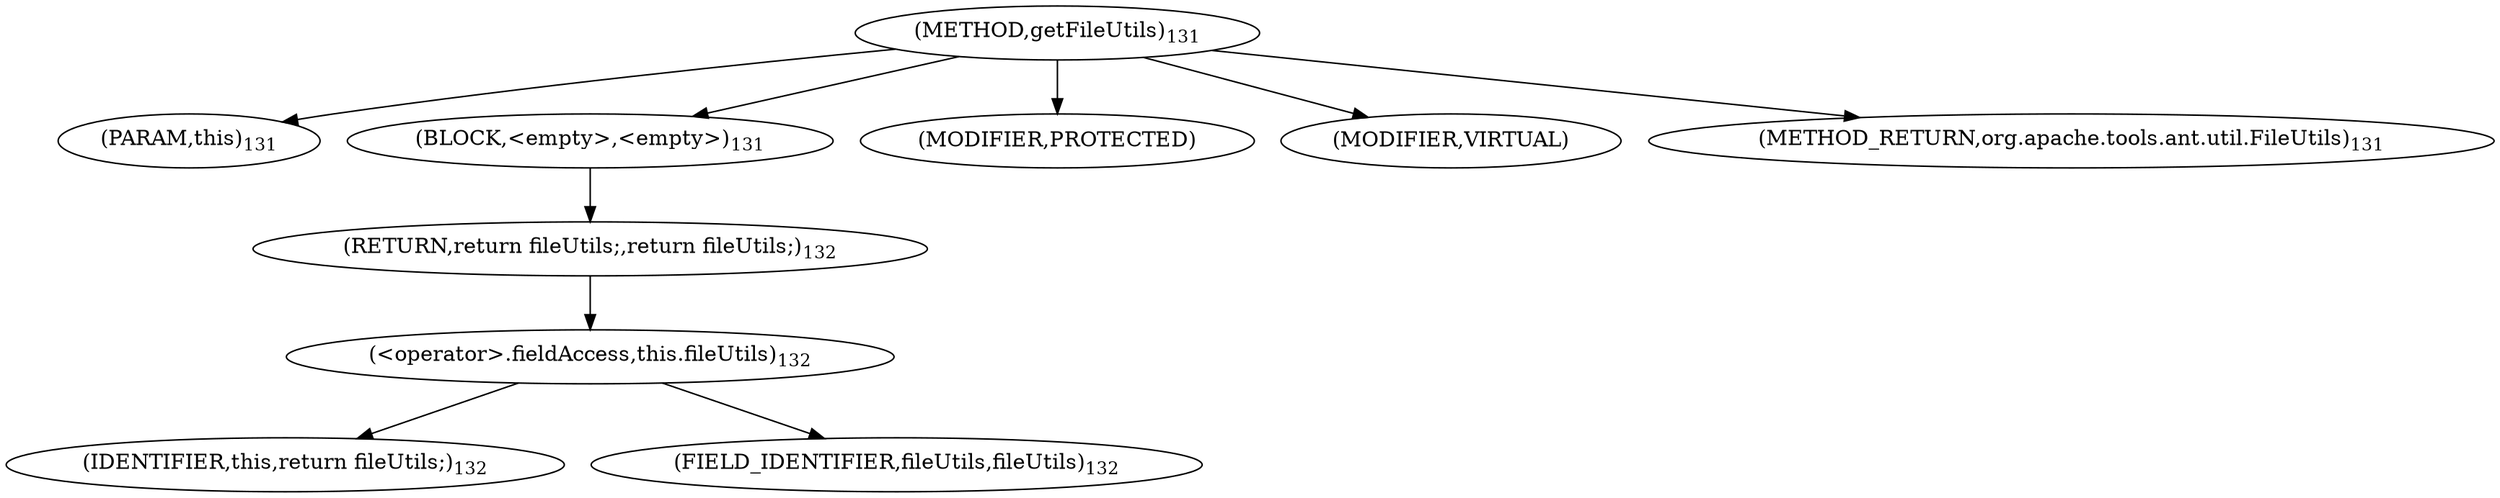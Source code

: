 digraph "getFileUtils" {  
"256" [label = <(METHOD,getFileUtils)<SUB>131</SUB>> ]
"257" [label = <(PARAM,this)<SUB>131</SUB>> ]
"258" [label = <(BLOCK,&lt;empty&gt;,&lt;empty&gt;)<SUB>131</SUB>> ]
"259" [label = <(RETURN,return fileUtils;,return fileUtils;)<SUB>132</SUB>> ]
"260" [label = <(&lt;operator&gt;.fieldAccess,this.fileUtils)<SUB>132</SUB>> ]
"261" [label = <(IDENTIFIER,this,return fileUtils;)<SUB>132</SUB>> ]
"262" [label = <(FIELD_IDENTIFIER,fileUtils,fileUtils)<SUB>132</SUB>> ]
"263" [label = <(MODIFIER,PROTECTED)> ]
"264" [label = <(MODIFIER,VIRTUAL)> ]
"265" [label = <(METHOD_RETURN,org.apache.tools.ant.util.FileUtils)<SUB>131</SUB>> ]
  "256" -> "257" 
  "256" -> "258" 
  "256" -> "263" 
  "256" -> "264" 
  "256" -> "265" 
  "258" -> "259" 
  "259" -> "260" 
  "260" -> "261" 
  "260" -> "262" 
}
